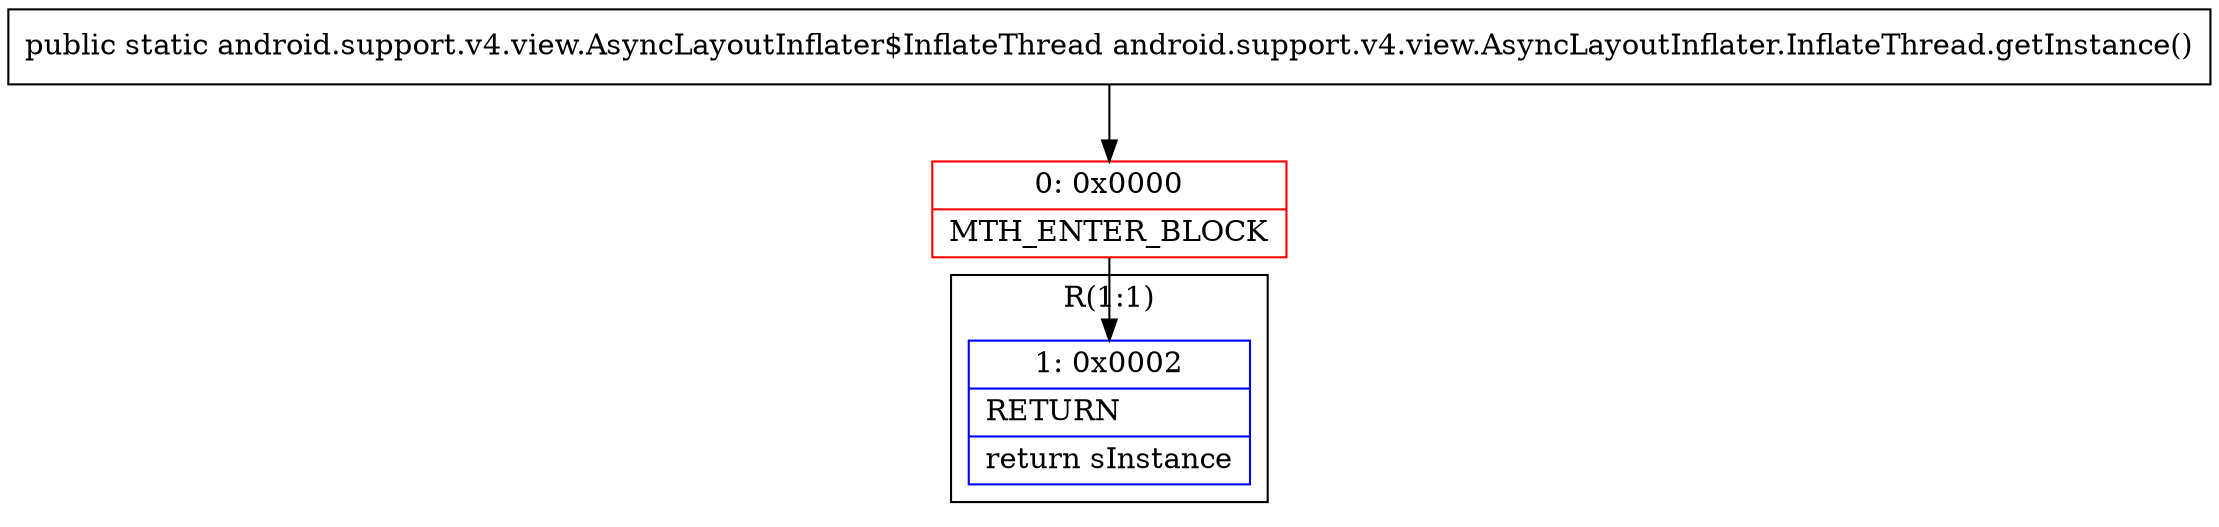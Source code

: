 digraph "CFG forandroid.support.v4.view.AsyncLayoutInflater.InflateThread.getInstance()Landroid\/support\/v4\/view\/AsyncLayoutInflater$InflateThread;" {
subgraph cluster_Region_2097954052 {
label = "R(1:1)";
node [shape=record,color=blue];
Node_1 [shape=record,label="{1\:\ 0x0002|RETURN\l|return sInstance\l}"];
}
Node_0 [shape=record,color=red,label="{0\:\ 0x0000|MTH_ENTER_BLOCK\l}"];
MethodNode[shape=record,label="{public static android.support.v4.view.AsyncLayoutInflater$InflateThread android.support.v4.view.AsyncLayoutInflater.InflateThread.getInstance() }"];
MethodNode -> Node_0;
Node_0 -> Node_1;
}

